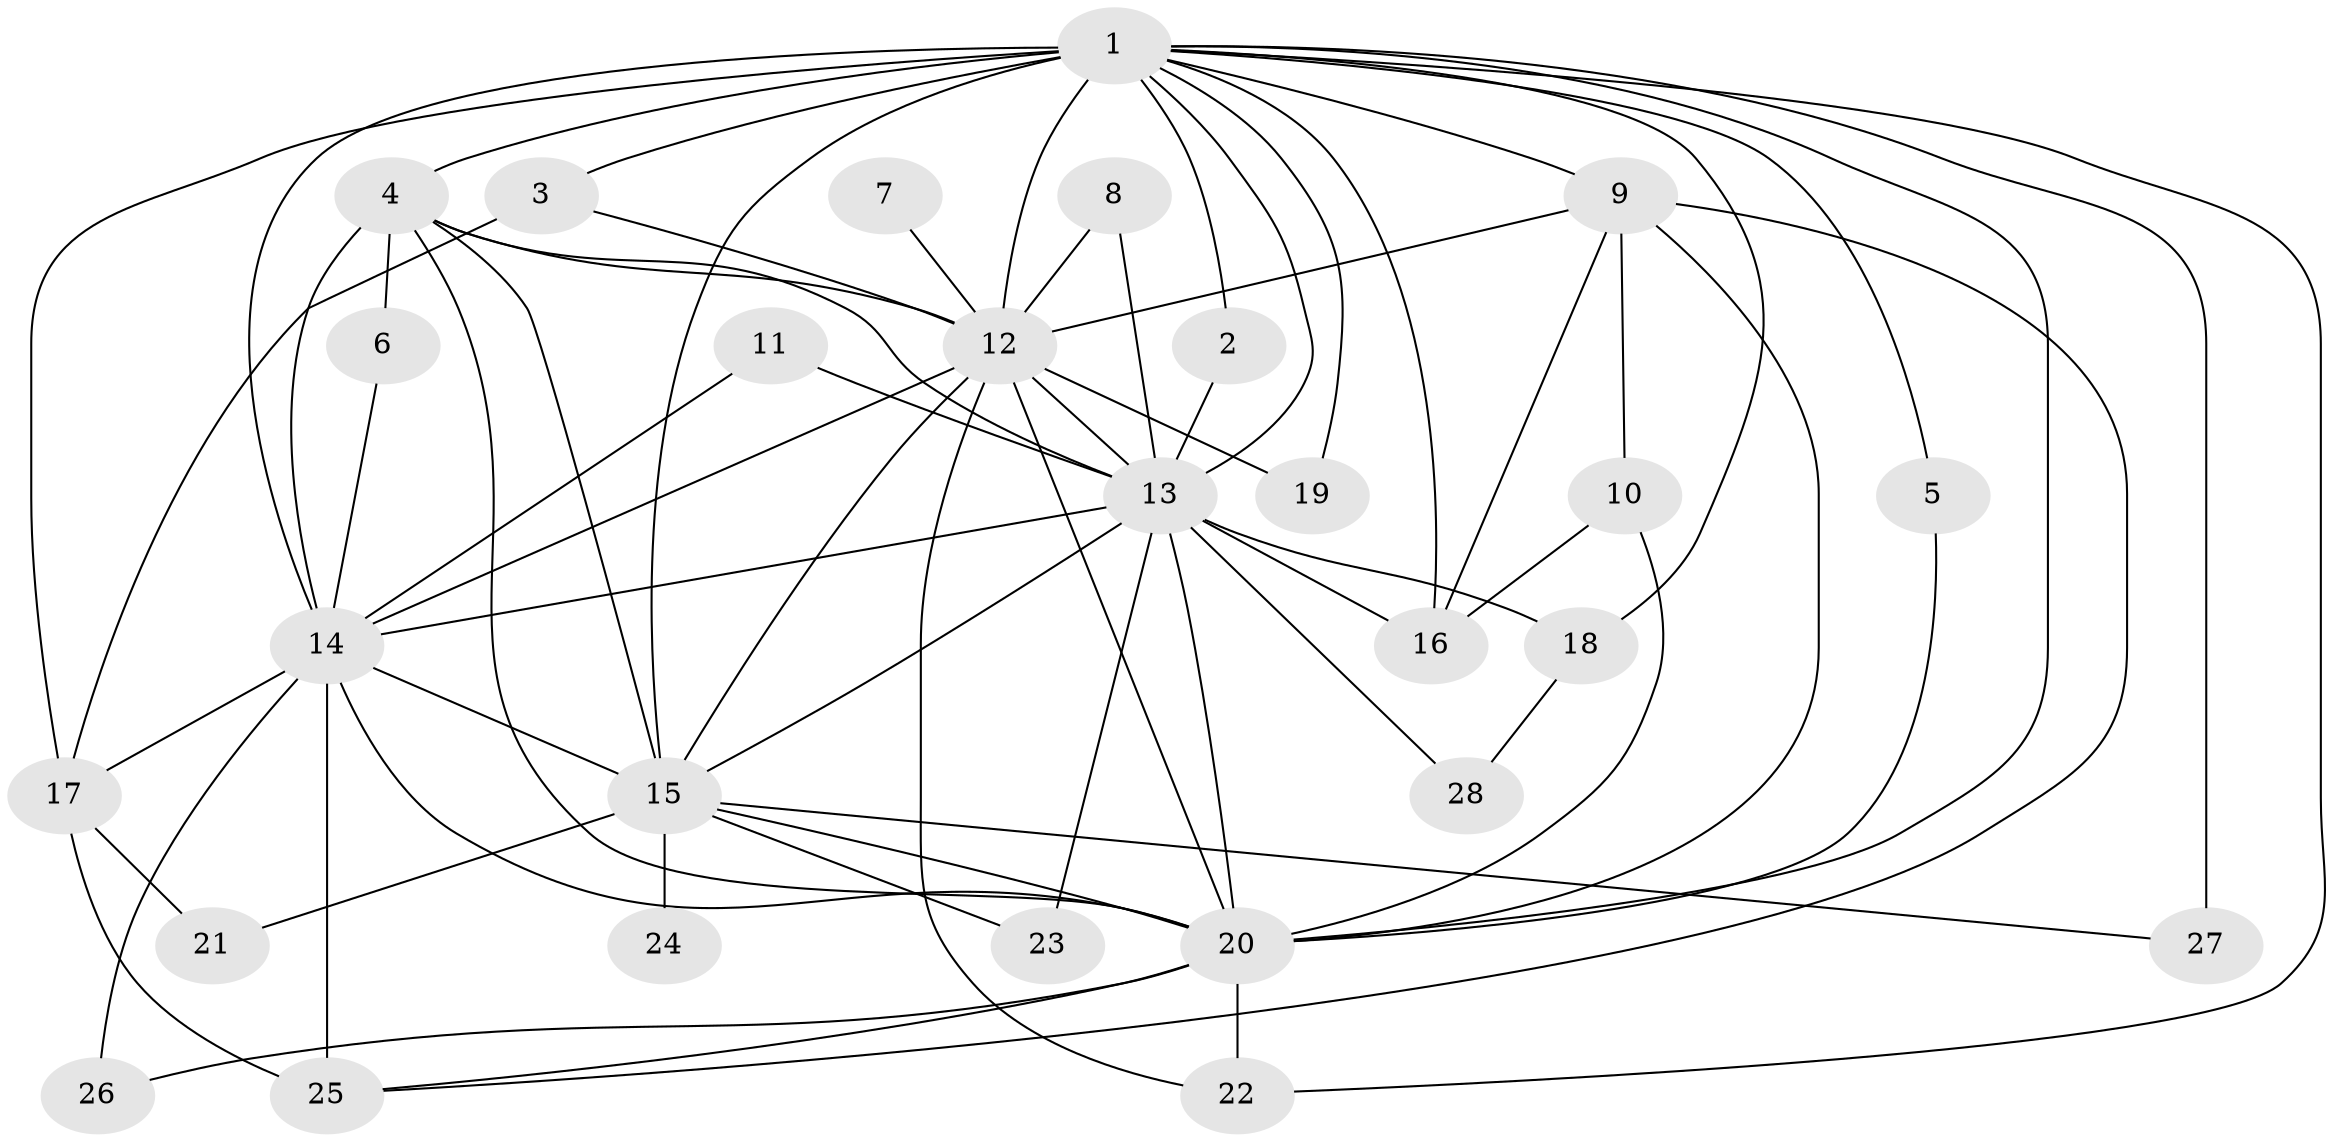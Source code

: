 // original degree distribution, {18: 0.05357142857142857, 13: 0.017857142857142856, 17: 0.017857142857142856, 12: 0.03571428571428571, 10: 0.017857142857142856, 15: 0.03571428571428571, 3: 0.19642857142857142, 5: 0.05357142857142857, 2: 0.5, 4: 0.03571428571428571, 8: 0.017857142857142856, 6: 0.017857142857142856}
// Generated by graph-tools (version 1.1) at 2025/25/03/09/25 03:25:51]
// undirected, 28 vertices, 68 edges
graph export_dot {
graph [start="1"]
  node [color=gray90,style=filled];
  1;
  2;
  3;
  4;
  5;
  6;
  7;
  8;
  9;
  10;
  11;
  12;
  13;
  14;
  15;
  16;
  17;
  18;
  19;
  20;
  21;
  22;
  23;
  24;
  25;
  26;
  27;
  28;
  1 -- 2 [weight=1.0];
  1 -- 3 [weight=1.0];
  1 -- 4 [weight=4.0];
  1 -- 5 [weight=1.0];
  1 -- 9 [weight=1.0];
  1 -- 12 [weight=4.0];
  1 -- 13 [weight=5.0];
  1 -- 14 [weight=4.0];
  1 -- 15 [weight=5.0];
  1 -- 16 [weight=2.0];
  1 -- 17 [weight=2.0];
  1 -- 18 [weight=2.0];
  1 -- 19 [weight=1.0];
  1 -- 20 [weight=5.0];
  1 -- 22 [weight=1.0];
  1 -- 27 [weight=1.0];
  2 -- 13 [weight=1.0];
  3 -- 12 [weight=1.0];
  3 -- 17 [weight=1.0];
  4 -- 6 [weight=2.0];
  4 -- 12 [weight=1.0];
  4 -- 13 [weight=1.0];
  4 -- 14 [weight=1.0];
  4 -- 15 [weight=1.0];
  4 -- 20 [weight=2.0];
  5 -- 20 [weight=1.0];
  6 -- 14 [weight=1.0];
  7 -- 12 [weight=1.0];
  8 -- 12 [weight=1.0];
  8 -- 13 [weight=1.0];
  9 -- 10 [weight=1.0];
  9 -- 12 [weight=1.0];
  9 -- 16 [weight=1.0];
  9 -- 20 [weight=1.0];
  9 -- 25 [weight=1.0];
  10 -- 16 [weight=1.0];
  10 -- 20 [weight=1.0];
  11 -- 13 [weight=1.0];
  11 -- 14 [weight=1.0];
  12 -- 13 [weight=2.0];
  12 -- 14 [weight=1.0];
  12 -- 15 [weight=2.0];
  12 -- 19 [weight=1.0];
  12 -- 20 [weight=1.0];
  12 -- 22 [weight=1.0];
  13 -- 14 [weight=3.0];
  13 -- 15 [weight=2.0];
  13 -- 16 [weight=1.0];
  13 -- 18 [weight=1.0];
  13 -- 20 [weight=2.0];
  13 -- 23 [weight=1.0];
  13 -- 28 [weight=1.0];
  14 -- 15 [weight=1.0];
  14 -- 17 [weight=2.0];
  14 -- 20 [weight=1.0];
  14 -- 25 [weight=2.0];
  14 -- 26 [weight=1.0];
  15 -- 20 [weight=1.0];
  15 -- 21 [weight=1.0];
  15 -- 23 [weight=1.0];
  15 -- 24 [weight=2.0];
  15 -- 27 [weight=1.0];
  17 -- 21 [weight=1.0];
  17 -- 25 [weight=1.0];
  18 -- 28 [weight=1.0];
  20 -- 22 [weight=1.0];
  20 -- 25 [weight=1.0];
  20 -- 26 [weight=1.0];
}
